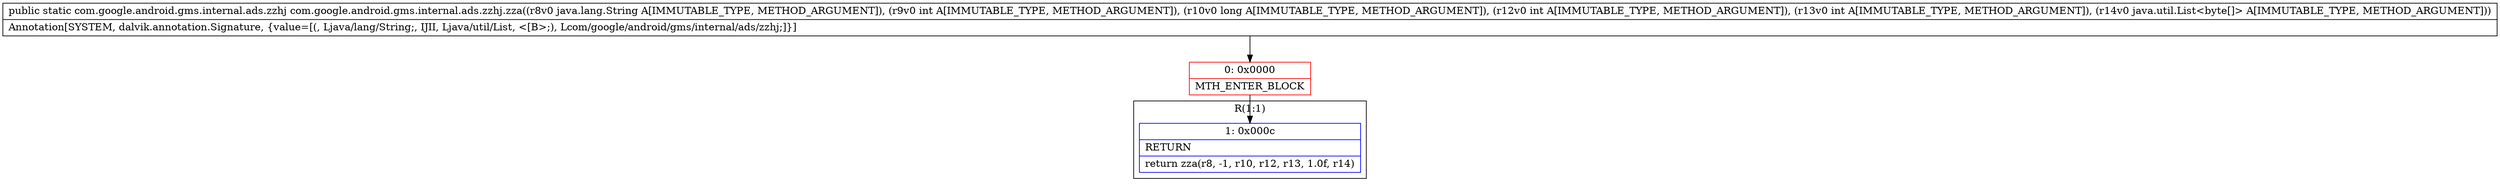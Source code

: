 digraph "CFG forcom.google.android.gms.internal.ads.zzhj.zza(Ljava\/lang\/String;IJIILjava\/util\/List;)Lcom\/google\/android\/gms\/internal\/ads\/zzhj;" {
subgraph cluster_Region_423408807 {
label = "R(1:1)";
node [shape=record,color=blue];
Node_1 [shape=record,label="{1\:\ 0x000c|RETURN\l|return zza(r8, \-1, r10, r12, r13, 1.0f, r14)\l}"];
}
Node_0 [shape=record,color=red,label="{0\:\ 0x0000|MTH_ENTER_BLOCK\l}"];
MethodNode[shape=record,label="{public static com.google.android.gms.internal.ads.zzhj com.google.android.gms.internal.ads.zzhj.zza((r8v0 java.lang.String A[IMMUTABLE_TYPE, METHOD_ARGUMENT]), (r9v0 int A[IMMUTABLE_TYPE, METHOD_ARGUMENT]), (r10v0 long A[IMMUTABLE_TYPE, METHOD_ARGUMENT]), (r12v0 int A[IMMUTABLE_TYPE, METHOD_ARGUMENT]), (r13v0 int A[IMMUTABLE_TYPE, METHOD_ARGUMENT]), (r14v0 java.util.List\<byte[]\> A[IMMUTABLE_TYPE, METHOD_ARGUMENT]))  | Annotation[SYSTEM, dalvik.annotation.Signature, \{value=[(, Ljava\/lang\/String;, IJII, Ljava\/util\/List, \<[B\>;), Lcom\/google\/android\/gms\/internal\/ads\/zzhj;]\}]\l}"];
MethodNode -> Node_0;
Node_0 -> Node_1;
}

